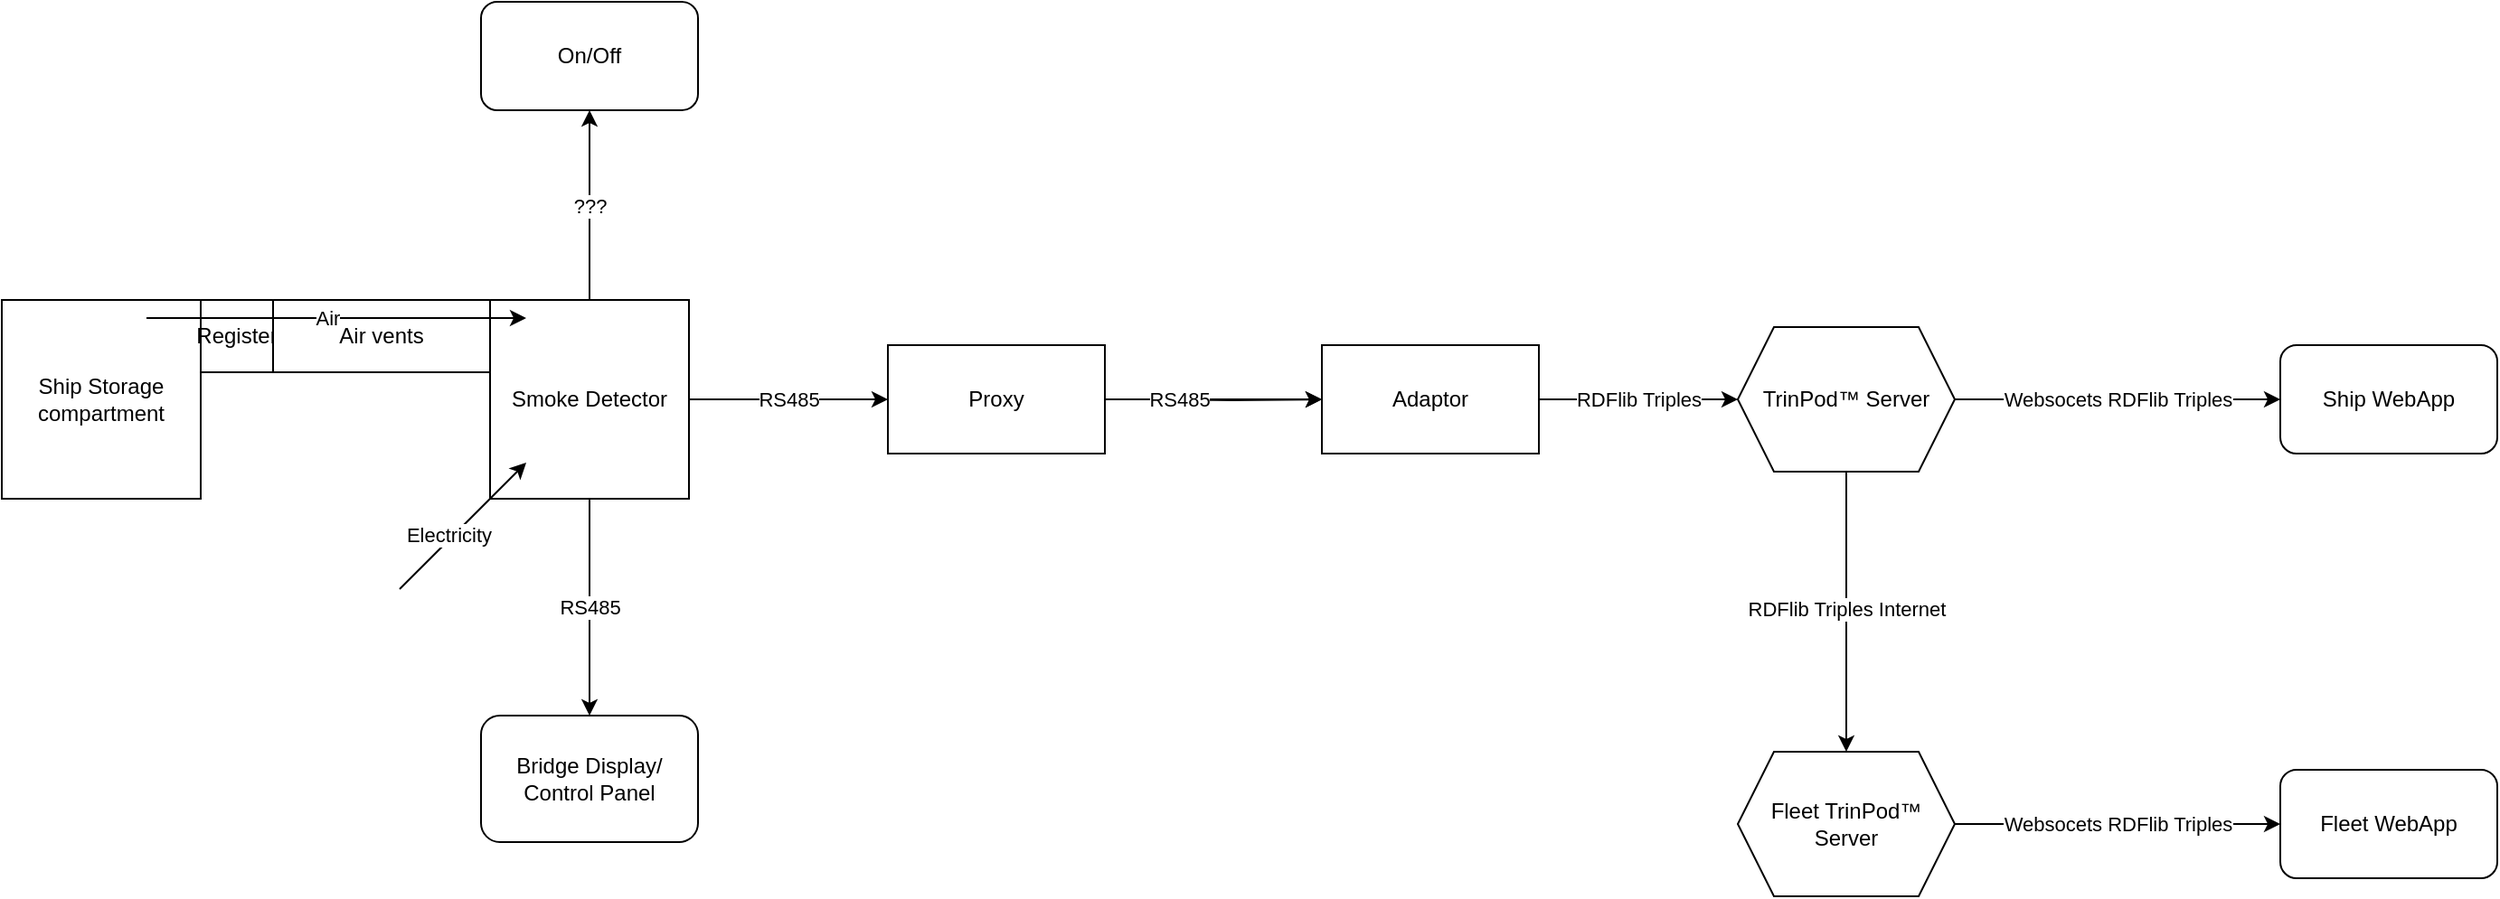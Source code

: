 <mxfile version="23.0.1" type="device">
  <diagram name="Page-1" id="Y0vAsx5ezTW01maDcpaE">
    <mxGraphModel dx="1300" dy="816" grid="1" gridSize="10" guides="1" tooltips="1" connect="1" arrows="1" fold="1" page="1" pageScale="1" pageWidth="2339" pageHeight="3300" math="0" shadow="0">
      <root>
        <mxCell id="0" />
        <mxCell id="1" parent="0" />
        <mxCell id="oriv23ejQ34eOIF7qntC-1" value="Ship Storage compartment" style="whiteSpace=wrap;html=1;aspect=fixed;" vertex="1" parent="1">
          <mxGeometry x="50" y="250" width="110" height="110" as="geometry" />
        </mxCell>
        <mxCell id="oriv23ejQ34eOIF7qntC-2" value="Register" style="whiteSpace=wrap;html=1;aspect=fixed;" vertex="1" parent="1">
          <mxGeometry x="160" y="250" width="40" height="40" as="geometry" />
        </mxCell>
        <mxCell id="oriv23ejQ34eOIF7qntC-3" value="Air vents" style="rounded=0;whiteSpace=wrap;html=1;" vertex="1" parent="1">
          <mxGeometry x="200" y="250" width="120" height="40" as="geometry" />
        </mxCell>
        <mxCell id="oriv23ejQ34eOIF7qntC-8" value="RS485" style="edgeStyle=orthogonalEdgeStyle;rounded=0;orthogonalLoop=1;jettySize=auto;html=1;" edge="1" parent="1" source="oriv23ejQ34eOIF7qntC-4" target="oriv23ejQ34eOIF7qntC-7">
          <mxGeometry relative="1" as="geometry" />
        </mxCell>
        <mxCell id="oriv23ejQ34eOIF7qntC-14" value="RS485" style="edgeStyle=orthogonalEdgeStyle;rounded=0;orthogonalLoop=1;jettySize=auto;html=1;entryX=0.5;entryY=0;entryDx=0;entryDy=0;" edge="1" parent="1" source="oriv23ejQ34eOIF7qntC-4" target="oriv23ejQ34eOIF7qntC-30">
          <mxGeometry relative="1" as="geometry">
            <mxPoint x="375" y="465" as="targetPoint" />
          </mxGeometry>
        </mxCell>
        <mxCell id="oriv23ejQ34eOIF7qntC-29" value="???" style="edgeStyle=orthogonalEdgeStyle;rounded=0;orthogonalLoop=1;jettySize=auto;html=1;" edge="1" parent="1" source="oriv23ejQ34eOIF7qntC-4" target="oriv23ejQ34eOIF7qntC-28">
          <mxGeometry relative="1" as="geometry" />
        </mxCell>
        <mxCell id="oriv23ejQ34eOIF7qntC-4" value="Smoke Detector" style="whiteSpace=wrap;html=1;aspect=fixed;" vertex="1" parent="1">
          <mxGeometry x="320" y="250" width="110" height="110" as="geometry" />
        </mxCell>
        <mxCell id="oriv23ejQ34eOIF7qntC-5" value="Electricity" style="endArrow=classic;html=1;rounded=0;" edge="1" parent="1">
          <mxGeometry x="-0.172" y="3" width="50" height="50" relative="1" as="geometry">
            <mxPoint x="270" y="410" as="sourcePoint" />
            <mxPoint x="340" y="340" as="targetPoint" />
            <mxPoint y="1" as="offset" />
          </mxGeometry>
        </mxCell>
        <mxCell id="oriv23ejQ34eOIF7qntC-6" value="Air" style="endArrow=classic;html=1;rounded=0;" edge="1" parent="1">
          <mxGeometry x="-0.048" width="50" height="50" relative="1" as="geometry">
            <mxPoint x="130" y="260" as="sourcePoint" />
            <mxPoint x="340" y="260" as="targetPoint" />
            <mxPoint as="offset" />
          </mxGeometry>
        </mxCell>
        <mxCell id="oriv23ejQ34eOIF7qntC-10" value="" style="edgeStyle=orthogonalEdgeStyle;rounded=0;orthogonalLoop=1;jettySize=auto;html=1;" edge="1" parent="1" target="oriv23ejQ34eOIF7qntC-9">
          <mxGeometry relative="1" as="geometry">
            <mxPoint x="680" y="305" as="sourcePoint" />
          </mxGeometry>
        </mxCell>
        <mxCell id="oriv23ejQ34eOIF7qntC-18" value="" style="edgeStyle=orthogonalEdgeStyle;rounded=0;orthogonalLoop=1;jettySize=auto;html=1;" edge="1" parent="1" source="oriv23ejQ34eOIF7qntC-7" target="oriv23ejQ34eOIF7qntC-9">
          <mxGeometry relative="1" as="geometry" />
        </mxCell>
        <mxCell id="oriv23ejQ34eOIF7qntC-21" value="RS485" style="edgeLabel;html=1;align=center;verticalAlign=middle;resizable=0;points=[];" vertex="1" connectable="0" parent="oriv23ejQ34eOIF7qntC-18">
          <mxGeometry x="-0.317" relative="1" as="geometry">
            <mxPoint as="offset" />
          </mxGeometry>
        </mxCell>
        <mxCell id="oriv23ejQ34eOIF7qntC-7" value="Proxy" style="whiteSpace=wrap;html=1;" vertex="1" parent="1">
          <mxGeometry x="540" y="275" width="120" height="60" as="geometry" />
        </mxCell>
        <mxCell id="oriv23ejQ34eOIF7qntC-12" value="RDFlib Triples" style="edgeStyle=orthogonalEdgeStyle;rounded=0;orthogonalLoop=1;jettySize=auto;html=1;" edge="1" parent="1" source="oriv23ejQ34eOIF7qntC-9" target="oriv23ejQ34eOIF7qntC-11">
          <mxGeometry relative="1" as="geometry" />
        </mxCell>
        <mxCell id="oriv23ejQ34eOIF7qntC-9" value="Adaptor" style="whiteSpace=wrap;html=1;" vertex="1" parent="1">
          <mxGeometry x="780" y="275" width="120" height="60" as="geometry" />
        </mxCell>
        <mxCell id="oriv23ejQ34eOIF7qntC-20" value="Websocets RDFlib Triples" style="edgeStyle=orthogonalEdgeStyle;rounded=0;orthogonalLoop=1;jettySize=auto;html=1;" edge="1" parent="1" source="oriv23ejQ34eOIF7qntC-11" target="oriv23ejQ34eOIF7qntC-16">
          <mxGeometry relative="1" as="geometry">
            <mxPoint as="offset" />
          </mxGeometry>
        </mxCell>
        <mxCell id="oriv23ejQ34eOIF7qntC-24" value="" style="edgeStyle=orthogonalEdgeStyle;rounded=0;orthogonalLoop=1;jettySize=auto;html=1;" edge="1" parent="1" source="oriv23ejQ34eOIF7qntC-11" target="oriv23ejQ34eOIF7qntC-23">
          <mxGeometry relative="1" as="geometry" />
        </mxCell>
        <mxCell id="oriv23ejQ34eOIF7qntC-25" value="RDFlib Triples Internet" style="edgeLabel;html=1;align=center;verticalAlign=middle;resizable=0;points=[];" vertex="1" connectable="0" parent="oriv23ejQ34eOIF7qntC-24">
          <mxGeometry x="-0.025" relative="1" as="geometry">
            <mxPoint as="offset" />
          </mxGeometry>
        </mxCell>
        <mxCell id="oriv23ejQ34eOIF7qntC-11" value="TrinPod™ Server" style="shape=hexagon;perimeter=hexagonPerimeter2;whiteSpace=wrap;html=1;fixedSize=1;" vertex="1" parent="1">
          <mxGeometry x="1010" y="265" width="120" height="80" as="geometry" />
        </mxCell>
        <mxCell id="oriv23ejQ34eOIF7qntC-16" value="Ship WebApp" style="rounded=1;whiteSpace=wrap;html=1;" vertex="1" parent="1">
          <mxGeometry x="1310" y="275" width="120" height="60" as="geometry" />
        </mxCell>
        <mxCell id="oriv23ejQ34eOIF7qntC-23" value="Fleet TrinPod™ Server" style="shape=hexagon;perimeter=hexagonPerimeter2;whiteSpace=wrap;html=1;fixedSize=1;" vertex="1" parent="1">
          <mxGeometry x="1010" y="500" width="120" height="80" as="geometry" />
        </mxCell>
        <mxCell id="oriv23ejQ34eOIF7qntC-26" value="Websocets RDFlib Triples" style="edgeStyle=orthogonalEdgeStyle;rounded=0;orthogonalLoop=1;jettySize=auto;html=1;exitX=1;exitY=0.5;exitDx=0;exitDy=0;" edge="1" target="oriv23ejQ34eOIF7qntC-27" parent="1" source="oriv23ejQ34eOIF7qntC-23">
          <mxGeometry relative="1" as="geometry">
            <mxPoint x="1130" y="530" as="sourcePoint" />
            <mxPoint as="offset" />
          </mxGeometry>
        </mxCell>
        <mxCell id="oriv23ejQ34eOIF7qntC-27" value="Fleet WebApp" style="rounded=1;whiteSpace=wrap;html=1;" vertex="1" parent="1">
          <mxGeometry x="1310" y="510" width="120" height="60" as="geometry" />
        </mxCell>
        <mxCell id="oriv23ejQ34eOIF7qntC-28" value="On/Off" style="rounded=1;whiteSpace=wrap;html=1;" vertex="1" parent="1">
          <mxGeometry x="315" y="85" width="120" height="60" as="geometry" />
        </mxCell>
        <mxCell id="oriv23ejQ34eOIF7qntC-30" value="Bridge Display/ Control Panel" style="rounded=1;whiteSpace=wrap;html=1;" vertex="1" parent="1">
          <mxGeometry x="315" y="480" width="120" height="70" as="geometry" />
        </mxCell>
      </root>
    </mxGraphModel>
  </diagram>
</mxfile>
